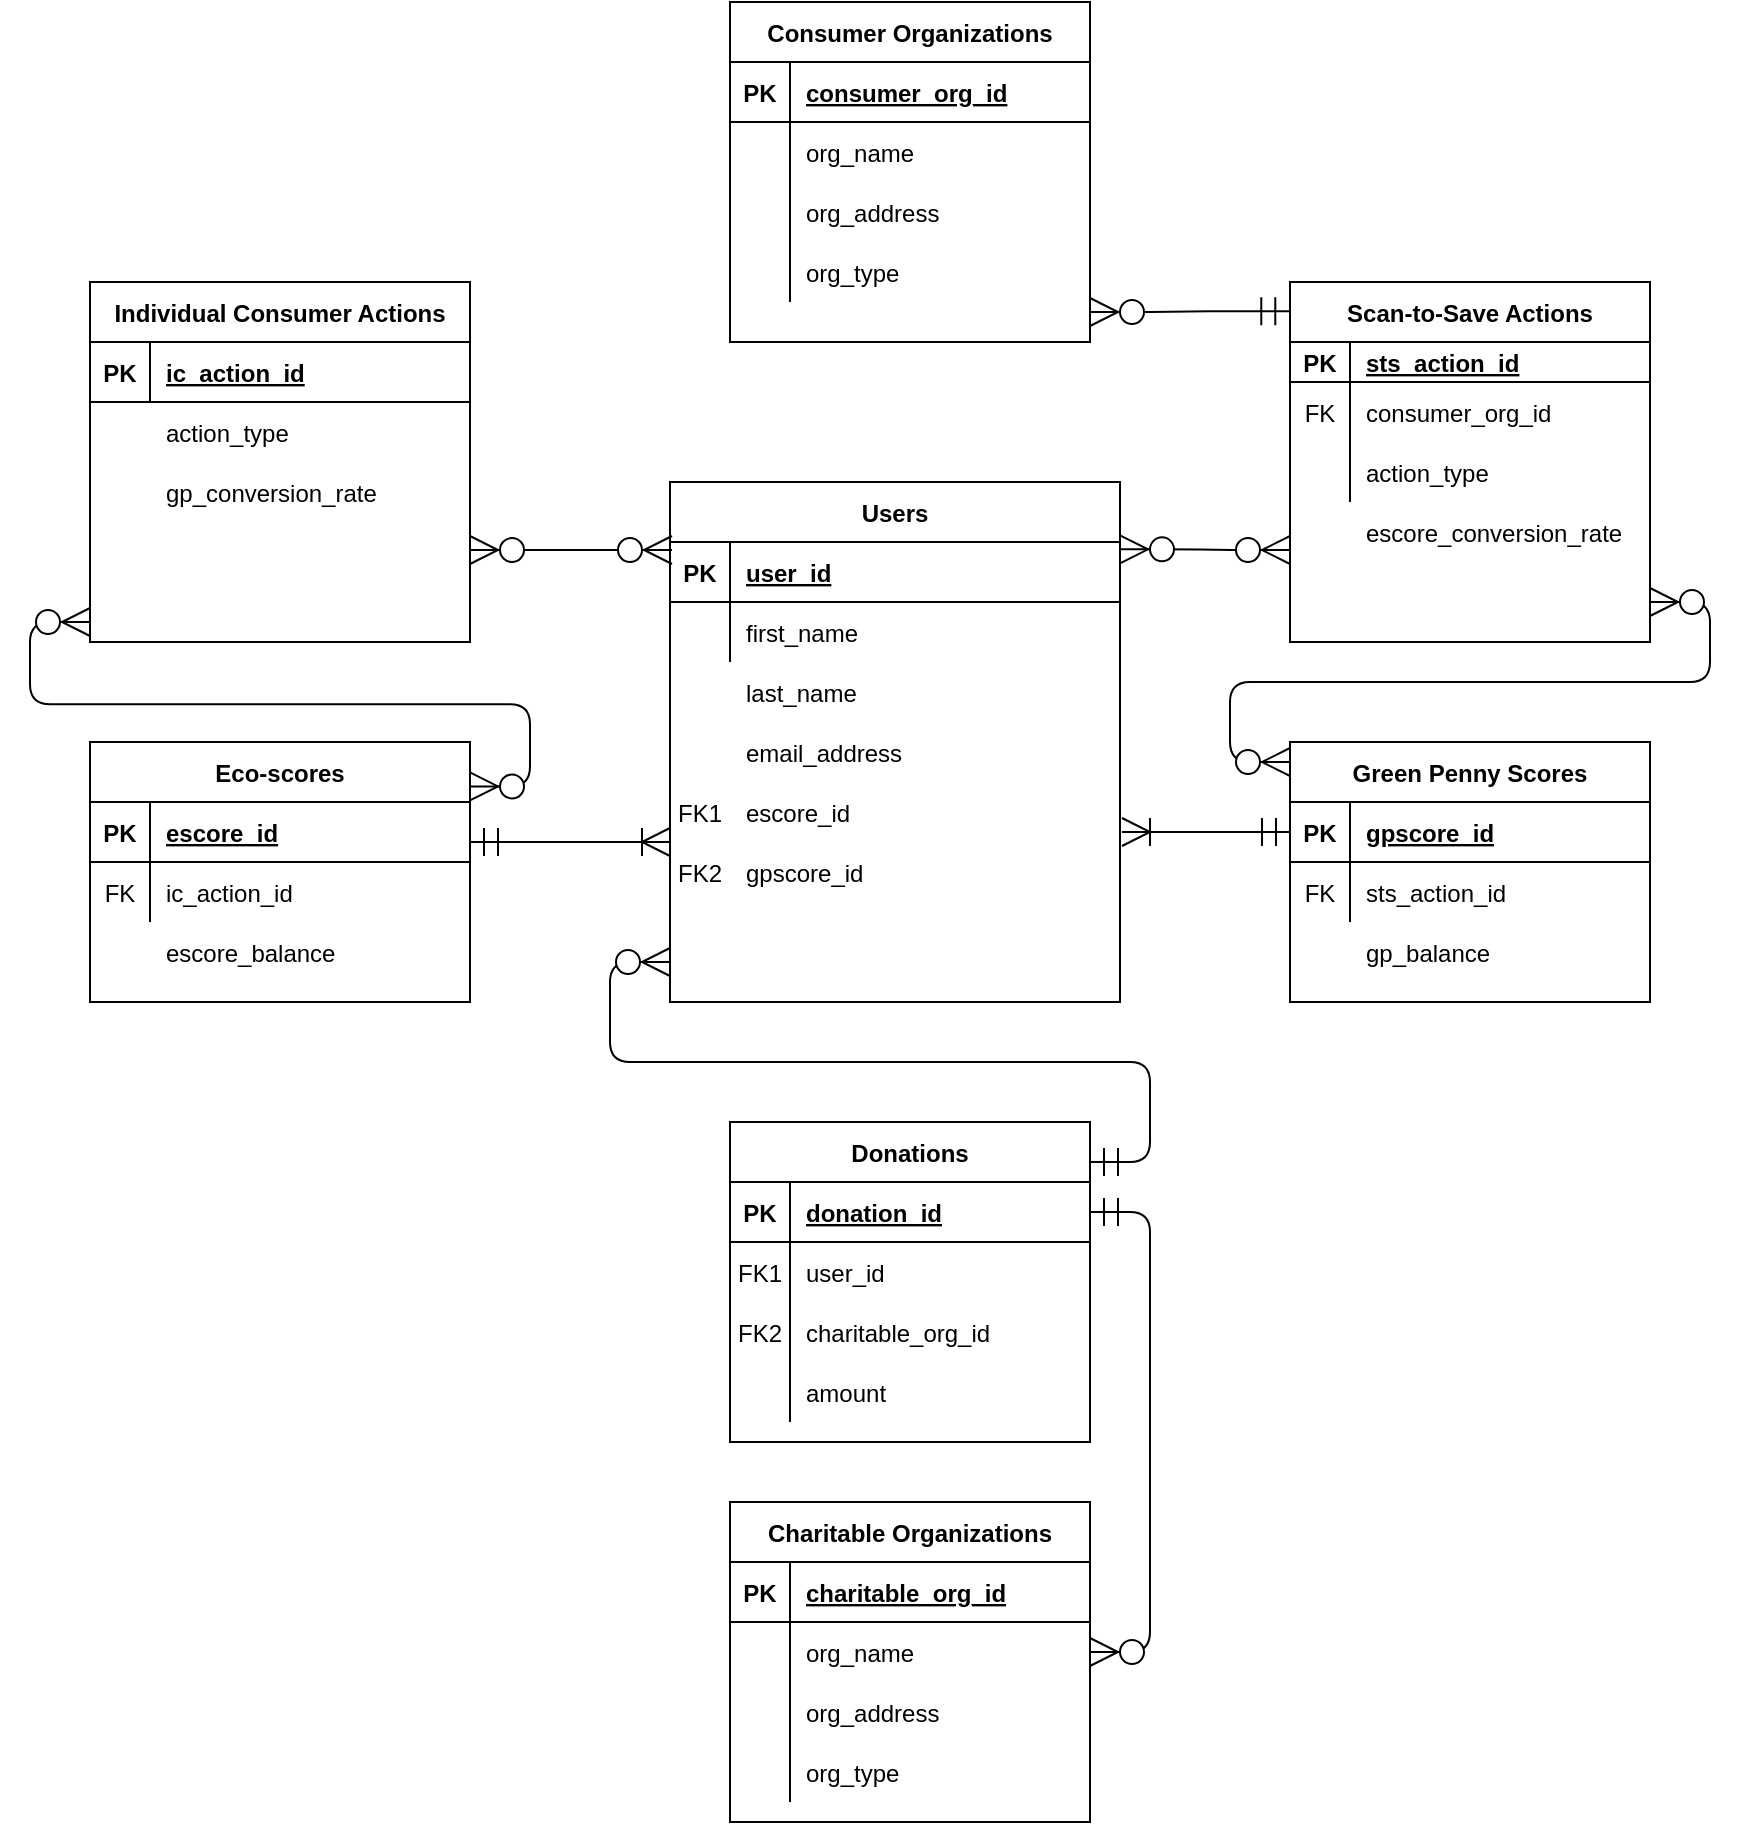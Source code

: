 <mxfile version="13.10.1" type="google"><diagram id="R2lEEEUBdFMjLlhIrx00" name="Page-1"><mxGraphModel dx="1038" dy="1648" grid="1" gridSize="10" guides="1" tooltips="1" connect="1" arrows="1" fold="1" page="1" pageScale="1" pageWidth="850" pageHeight="1100" math="0" shadow="0" extFonts="Permanent Marker^https://fonts.googleapis.com/css?family=Permanent+Marker"><root><mxCell id="0"/><mxCell id="1" parent="0"/><mxCell id="C-vyLk0tnHw3VtMMgP7b-2" value="Individual Consumer Actions" style="shape=table;startSize=30;container=1;collapsible=1;childLayout=tableLayout;fixedRows=1;rowLines=0;fontStyle=1;align=center;resizeLast=1;" parent="1" vertex="1"><mxGeometry x="60" y="-310" width="190" height="180" as="geometry"/></mxCell><mxCell id="C-vyLk0tnHw3VtMMgP7b-3" value="" style="shape=partialRectangle;collapsible=0;dropTarget=0;pointerEvents=0;fillColor=none;points=[[0,0.5],[1,0.5]];portConstraint=eastwest;top=0;left=0;right=0;bottom=1;" parent="C-vyLk0tnHw3VtMMgP7b-2" vertex="1"><mxGeometry y="30" width="190" height="30" as="geometry"/></mxCell><mxCell id="C-vyLk0tnHw3VtMMgP7b-4" value="PK" style="shape=partialRectangle;overflow=hidden;connectable=0;fillColor=none;top=0;left=0;bottom=0;right=0;fontStyle=1;" parent="C-vyLk0tnHw3VtMMgP7b-3" vertex="1"><mxGeometry width="30" height="30" as="geometry"/></mxCell><mxCell id="C-vyLk0tnHw3VtMMgP7b-5" value="ic_action_id" style="shape=partialRectangle;overflow=hidden;connectable=0;fillColor=none;top=0;left=0;bottom=0;right=0;align=left;spacingLeft=6;fontStyle=5;" parent="C-vyLk0tnHw3VtMMgP7b-3" vertex="1"><mxGeometry x="30" width="160" height="30" as="geometry"/></mxCell><mxCell id="C-vyLk0tnHw3VtMMgP7b-23" value="Users" style="shape=table;startSize=30;container=1;collapsible=1;childLayout=tableLayout;fixedRows=1;rowLines=0;fontStyle=1;align=center;resizeLast=1;" parent="1" vertex="1"><mxGeometry x="350" y="-210" width="225" height="260" as="geometry"/></mxCell><mxCell id="C-vyLk0tnHw3VtMMgP7b-24" value="" style="shape=partialRectangle;collapsible=0;dropTarget=0;pointerEvents=0;fillColor=none;points=[[0,0.5],[1,0.5]];portConstraint=eastwest;top=0;left=0;right=0;bottom=1;" parent="C-vyLk0tnHw3VtMMgP7b-23" vertex="1"><mxGeometry y="30" width="225" height="30" as="geometry"/></mxCell><mxCell id="C-vyLk0tnHw3VtMMgP7b-25" value="PK" style="shape=partialRectangle;overflow=hidden;connectable=0;fillColor=none;top=0;left=0;bottom=0;right=0;fontStyle=1;" parent="C-vyLk0tnHw3VtMMgP7b-24" vertex="1"><mxGeometry width="30" height="30" as="geometry"/></mxCell><mxCell id="C-vyLk0tnHw3VtMMgP7b-26" value="user_id" style="shape=partialRectangle;overflow=hidden;connectable=0;fillColor=none;top=0;left=0;bottom=0;right=0;align=left;spacingLeft=6;fontStyle=5;" parent="C-vyLk0tnHw3VtMMgP7b-24" vertex="1"><mxGeometry x="30" width="195" height="30" as="geometry"/></mxCell><mxCell id="C-vyLk0tnHw3VtMMgP7b-27" value="" style="shape=partialRectangle;collapsible=0;dropTarget=0;pointerEvents=0;fillColor=none;points=[[0,0.5],[1,0.5]];portConstraint=eastwest;top=0;left=0;right=0;bottom=0;" parent="C-vyLk0tnHw3VtMMgP7b-23" vertex="1"><mxGeometry y="60" width="225" height="30" as="geometry"/></mxCell><mxCell id="C-vyLk0tnHw3VtMMgP7b-28" value="" style="shape=partialRectangle;overflow=hidden;connectable=0;fillColor=none;top=0;left=0;bottom=0;right=0;" parent="C-vyLk0tnHw3VtMMgP7b-27" vertex="1"><mxGeometry width="30" height="30" as="geometry"/></mxCell><mxCell id="C-vyLk0tnHw3VtMMgP7b-29" value="first_name" style="shape=partialRectangle;overflow=hidden;connectable=0;fillColor=none;top=0;left=0;bottom=0;right=0;align=left;spacingLeft=6;" parent="C-vyLk0tnHw3VtMMgP7b-27" vertex="1"><mxGeometry x="30" width="195" height="30" as="geometry"/></mxCell><mxCell id="lPxpkaRWWjUkcuURW67v-16" value="Eco-scores" style="shape=table;startSize=30;container=1;collapsible=1;childLayout=tableLayout;fixedRows=1;rowLines=0;fontStyle=1;align=center;resizeLast=1;" parent="1" vertex="1"><mxGeometry x="60" y="-80" width="190" height="130" as="geometry"/></mxCell><mxCell id="lPxpkaRWWjUkcuURW67v-17" value="" style="shape=partialRectangle;collapsible=0;dropTarget=0;pointerEvents=0;fillColor=none;top=0;left=0;bottom=1;right=0;points=[[0,0.5],[1,0.5]];portConstraint=eastwest;" parent="lPxpkaRWWjUkcuURW67v-16" vertex="1"><mxGeometry y="30" width="190" height="30" as="geometry"/></mxCell><mxCell id="lPxpkaRWWjUkcuURW67v-18" value="PK" style="shape=partialRectangle;connectable=0;fillColor=none;top=0;left=0;bottom=0;right=0;fontStyle=1;overflow=hidden;" parent="lPxpkaRWWjUkcuURW67v-17" vertex="1"><mxGeometry width="30" height="30" as="geometry"/></mxCell><mxCell id="lPxpkaRWWjUkcuURW67v-19" value="escore_id" style="shape=partialRectangle;connectable=0;fillColor=none;top=0;left=0;bottom=0;right=0;align=left;spacingLeft=6;fontStyle=5;overflow=hidden;" parent="lPxpkaRWWjUkcuURW67v-17" vertex="1"><mxGeometry x="30" width="160" height="30" as="geometry"/></mxCell><mxCell id="lPxpkaRWWjUkcuURW67v-20" value="" style="shape=partialRectangle;collapsible=0;dropTarget=0;pointerEvents=0;fillColor=none;top=0;left=0;bottom=0;right=0;points=[[0,0.5],[1,0.5]];portConstraint=eastwest;" parent="lPxpkaRWWjUkcuURW67v-16" vertex="1"><mxGeometry y="60" width="190" height="30" as="geometry"/></mxCell><mxCell id="lPxpkaRWWjUkcuURW67v-21" value="FK" style="shape=partialRectangle;connectable=0;fillColor=none;top=0;left=0;bottom=0;right=0;editable=1;overflow=hidden;" parent="lPxpkaRWWjUkcuURW67v-20" vertex="1"><mxGeometry width="30" height="30" as="geometry"/></mxCell><mxCell id="lPxpkaRWWjUkcuURW67v-22" value="ic_action_id" style="shape=partialRectangle;connectable=0;fillColor=none;top=0;left=0;bottom=0;right=0;align=left;spacingLeft=6;overflow=hidden;" parent="lPxpkaRWWjUkcuURW67v-20" vertex="1"><mxGeometry x="30" width="160" height="30" as="geometry"/></mxCell><mxCell id="lPxpkaRWWjUkcuURW67v-30" value="" style="edgeStyle=entityRelationEdgeStyle;fontSize=12;html=1;endArrow=ERoneToMany;startArrow=ERmandOne;endSize=12;startSize=12;startFill=0;endFill=0;" parent="1" edge="1"><mxGeometry width="100" height="100" relative="1" as="geometry"><mxPoint x="250" y="-30" as="sourcePoint"/><mxPoint x="350" y="-30" as="targetPoint"/></mxGeometry></mxCell><mxCell id="lPxpkaRWWjUkcuURW67v-32" value="last_name" style="shape=partialRectangle;overflow=hidden;connectable=0;fillColor=none;top=0;left=0;bottom=0;right=0;align=left;spacingLeft=6;" parent="1" vertex="1"><mxGeometry x="380" y="-120" width="220" height="30" as="geometry"/></mxCell><mxCell id="lPxpkaRWWjUkcuURW67v-33" value="email_address" style="shape=partialRectangle;overflow=hidden;connectable=0;fillColor=none;top=0;left=0;bottom=0;right=0;align=left;spacingLeft=6;" parent="1" vertex="1"><mxGeometry x="380" y="-90" width="220" height="30" as="geometry"/></mxCell><mxCell id="lPxpkaRWWjUkcuURW67v-34" value="action_type" style="shape=partialRectangle;overflow=hidden;connectable=0;fillColor=none;top=0;left=0;bottom=0;right=0;align=left;spacingLeft=6;" parent="1" vertex="1"><mxGeometry x="90" y="-250" width="220" height="30" as="geometry"/></mxCell><mxCell id="lPxpkaRWWjUkcuURW67v-35" value="gp_conversion_rate" style="shape=partialRectangle;overflow=hidden;connectable=0;fillColor=none;top=0;left=0;bottom=0;right=0;align=left;spacingLeft=6;" parent="1" vertex="1"><mxGeometry x="90" y="-220" width="220" height="30" as="geometry"/></mxCell><mxCell id="lPxpkaRWWjUkcuURW67v-36" value="" style="shape=partialRectangle;overflow=hidden;connectable=0;fillColor=none;top=0;left=0;bottom=0;right=0;align=left;spacingLeft=6;" parent="1" vertex="1"><mxGeometry x="340" y="110" width="220" height="30" as="geometry"/></mxCell><mxCell id="lPxpkaRWWjUkcuURW67v-50" value="Donations" style="shape=table;startSize=30;container=1;collapsible=1;childLayout=tableLayout;fixedRows=1;rowLines=0;fontStyle=1;align=center;resizeLast=1;" parent="1" vertex="1"><mxGeometry x="380" y="110" width="180" height="160" as="geometry"/></mxCell><mxCell id="lPxpkaRWWjUkcuURW67v-51" value="" style="shape=partialRectangle;collapsible=0;dropTarget=0;pointerEvents=0;fillColor=none;top=0;left=0;bottom=1;right=0;points=[[0,0.5],[1,0.5]];portConstraint=eastwest;" parent="lPxpkaRWWjUkcuURW67v-50" vertex="1"><mxGeometry y="30" width="180" height="30" as="geometry"/></mxCell><mxCell id="lPxpkaRWWjUkcuURW67v-52" value="PK" style="shape=partialRectangle;connectable=0;fillColor=none;top=0;left=0;bottom=0;right=0;fontStyle=1;overflow=hidden;" parent="lPxpkaRWWjUkcuURW67v-51" vertex="1"><mxGeometry width="30" height="30" as="geometry"/></mxCell><mxCell id="lPxpkaRWWjUkcuURW67v-53" value="donation_id" style="shape=partialRectangle;connectable=0;fillColor=none;top=0;left=0;bottom=0;right=0;align=left;spacingLeft=6;fontStyle=5;overflow=hidden;" parent="lPxpkaRWWjUkcuURW67v-51" vertex="1"><mxGeometry x="30" width="150" height="30" as="geometry"/></mxCell><mxCell id="lPxpkaRWWjUkcuURW67v-54" value="" style="shape=partialRectangle;collapsible=0;dropTarget=0;pointerEvents=0;fillColor=none;top=0;left=0;bottom=0;right=0;points=[[0,0.5],[1,0.5]];portConstraint=eastwest;" parent="lPxpkaRWWjUkcuURW67v-50" vertex="1"><mxGeometry y="60" width="180" height="30" as="geometry"/></mxCell><mxCell id="lPxpkaRWWjUkcuURW67v-55" value="FK1" style="shape=partialRectangle;connectable=0;fillColor=none;top=0;left=0;bottom=0;right=0;editable=1;overflow=hidden;" parent="lPxpkaRWWjUkcuURW67v-54" vertex="1"><mxGeometry width="30" height="30" as="geometry"/></mxCell><mxCell id="lPxpkaRWWjUkcuURW67v-56" value="user_id" style="shape=partialRectangle;connectable=0;fillColor=none;top=0;left=0;bottom=0;right=0;align=left;spacingLeft=6;overflow=hidden;" parent="lPxpkaRWWjUkcuURW67v-54" vertex="1"><mxGeometry x="30" width="150" height="30" as="geometry"/></mxCell><mxCell id="lPxpkaRWWjUkcuURW67v-57" value="" style="shape=partialRectangle;collapsible=0;dropTarget=0;pointerEvents=0;fillColor=none;top=0;left=0;bottom=0;right=0;points=[[0,0.5],[1,0.5]];portConstraint=eastwest;" parent="lPxpkaRWWjUkcuURW67v-50" vertex="1"><mxGeometry y="90" width="180" height="30" as="geometry"/></mxCell><mxCell id="lPxpkaRWWjUkcuURW67v-58" value="FK2" style="shape=partialRectangle;connectable=0;fillColor=none;top=0;left=0;bottom=0;right=0;editable=1;overflow=hidden;" parent="lPxpkaRWWjUkcuURW67v-57" vertex="1"><mxGeometry width="30" height="30" as="geometry"/></mxCell><mxCell id="lPxpkaRWWjUkcuURW67v-59" value="charitable_org_id" style="shape=partialRectangle;connectable=0;fillColor=none;top=0;left=0;bottom=0;right=0;align=left;spacingLeft=6;overflow=hidden;" parent="lPxpkaRWWjUkcuURW67v-57" vertex="1"><mxGeometry x="30" width="150" height="30" as="geometry"/></mxCell><mxCell id="lPxpkaRWWjUkcuURW67v-60" value="" style="shape=partialRectangle;collapsible=0;dropTarget=0;pointerEvents=0;fillColor=none;top=0;left=0;bottom=0;right=0;points=[[0,0.5],[1,0.5]];portConstraint=eastwest;" parent="lPxpkaRWWjUkcuURW67v-50" vertex="1"><mxGeometry y="120" width="180" height="30" as="geometry"/></mxCell><mxCell id="lPxpkaRWWjUkcuURW67v-61" value="" style="shape=partialRectangle;connectable=0;fillColor=none;top=0;left=0;bottom=0;right=0;editable=1;overflow=hidden;" parent="lPxpkaRWWjUkcuURW67v-60" vertex="1"><mxGeometry width="30" height="30" as="geometry"/></mxCell><mxCell id="lPxpkaRWWjUkcuURW67v-62" value="amount" style="shape=partialRectangle;connectable=0;fillColor=none;top=0;left=0;bottom=0;right=0;align=left;spacingLeft=6;overflow=hidden;" parent="lPxpkaRWWjUkcuURW67v-60" vertex="1"><mxGeometry x="30" width="150" height="30" as="geometry"/></mxCell><mxCell id="lPxpkaRWWjUkcuURW67v-63" value="Charitable Organizations" style="shape=table;startSize=30;container=1;collapsible=1;childLayout=tableLayout;fixedRows=1;rowLines=0;fontStyle=1;align=center;resizeLast=1;" parent="1" vertex="1"><mxGeometry x="380" y="300" width="180" height="160" as="geometry"/></mxCell><mxCell id="lPxpkaRWWjUkcuURW67v-64" value="" style="shape=partialRectangle;collapsible=0;dropTarget=0;pointerEvents=0;fillColor=none;top=0;left=0;bottom=1;right=0;points=[[0,0.5],[1,0.5]];portConstraint=eastwest;" parent="lPxpkaRWWjUkcuURW67v-63" vertex="1"><mxGeometry y="30" width="180" height="30" as="geometry"/></mxCell><mxCell id="lPxpkaRWWjUkcuURW67v-65" value="PK" style="shape=partialRectangle;connectable=0;fillColor=none;top=0;left=0;bottom=0;right=0;fontStyle=1;overflow=hidden;" parent="lPxpkaRWWjUkcuURW67v-64" vertex="1"><mxGeometry width="30" height="30" as="geometry"/></mxCell><mxCell id="lPxpkaRWWjUkcuURW67v-66" value="charitable_org_id" style="shape=partialRectangle;connectable=0;fillColor=none;top=0;left=0;bottom=0;right=0;align=left;spacingLeft=6;fontStyle=5;overflow=hidden;" parent="lPxpkaRWWjUkcuURW67v-64" vertex="1"><mxGeometry x="30" width="150" height="30" as="geometry"/></mxCell><mxCell id="lPxpkaRWWjUkcuURW67v-67" value="" style="shape=partialRectangle;collapsible=0;dropTarget=0;pointerEvents=0;fillColor=none;top=0;left=0;bottom=0;right=0;points=[[0,0.5],[1,0.5]];portConstraint=eastwest;" parent="lPxpkaRWWjUkcuURW67v-63" vertex="1"><mxGeometry y="60" width="180" height="30" as="geometry"/></mxCell><mxCell id="lPxpkaRWWjUkcuURW67v-68" value="" style="shape=partialRectangle;connectable=0;fillColor=none;top=0;left=0;bottom=0;right=0;editable=1;overflow=hidden;" parent="lPxpkaRWWjUkcuURW67v-67" vertex="1"><mxGeometry width="30" height="30" as="geometry"/></mxCell><mxCell id="lPxpkaRWWjUkcuURW67v-69" value="org_name" style="shape=partialRectangle;connectable=0;fillColor=none;top=0;left=0;bottom=0;right=0;align=left;spacingLeft=6;overflow=hidden;" parent="lPxpkaRWWjUkcuURW67v-67" vertex="1"><mxGeometry x="30" width="150" height="30" as="geometry"/></mxCell><mxCell id="lPxpkaRWWjUkcuURW67v-70" value="" style="shape=partialRectangle;collapsible=0;dropTarget=0;pointerEvents=0;fillColor=none;top=0;left=0;bottom=0;right=0;points=[[0,0.5],[1,0.5]];portConstraint=eastwest;" parent="lPxpkaRWWjUkcuURW67v-63" vertex="1"><mxGeometry y="90" width="180" height="30" as="geometry"/></mxCell><mxCell id="lPxpkaRWWjUkcuURW67v-71" value="" style="shape=partialRectangle;connectable=0;fillColor=none;top=0;left=0;bottom=0;right=0;editable=1;overflow=hidden;" parent="lPxpkaRWWjUkcuURW67v-70" vertex="1"><mxGeometry width="30" height="30" as="geometry"/></mxCell><mxCell id="lPxpkaRWWjUkcuURW67v-72" value="org_address" style="shape=partialRectangle;connectable=0;fillColor=none;top=0;left=0;bottom=0;right=0;align=left;spacingLeft=6;overflow=hidden;" parent="lPxpkaRWWjUkcuURW67v-70" vertex="1"><mxGeometry x="30" width="150" height="30" as="geometry"/></mxCell><mxCell id="lPxpkaRWWjUkcuURW67v-73" value="" style="shape=partialRectangle;collapsible=0;dropTarget=0;pointerEvents=0;fillColor=none;top=0;left=0;bottom=0;right=0;points=[[0,0.5],[1,0.5]];portConstraint=eastwest;" parent="lPxpkaRWWjUkcuURW67v-63" vertex="1"><mxGeometry y="120" width="180" height="30" as="geometry"/></mxCell><mxCell id="lPxpkaRWWjUkcuURW67v-74" value="" style="shape=partialRectangle;connectable=0;fillColor=none;top=0;left=0;bottom=0;right=0;editable=1;overflow=hidden;" parent="lPxpkaRWWjUkcuURW67v-73" vertex="1"><mxGeometry width="30" height="30" as="geometry"/></mxCell><mxCell id="lPxpkaRWWjUkcuURW67v-75" value="org_type" style="shape=partialRectangle;connectable=0;fillColor=none;top=0;left=0;bottom=0;right=0;align=left;spacingLeft=6;overflow=hidden;" parent="lPxpkaRWWjUkcuURW67v-73" vertex="1"><mxGeometry x="30" width="150" height="30" as="geometry"/></mxCell><mxCell id="lPxpkaRWWjUkcuURW67v-78" value="Consumer Organizations" style="shape=table;startSize=30;container=1;collapsible=1;childLayout=tableLayout;fixedRows=1;rowLines=0;fontStyle=1;align=center;resizeLast=1;" parent="1" vertex="1"><mxGeometry x="380" y="-450" width="180" height="170" as="geometry"/></mxCell><mxCell id="lPxpkaRWWjUkcuURW67v-79" value="" style="shape=partialRectangle;collapsible=0;dropTarget=0;pointerEvents=0;fillColor=none;top=0;left=0;bottom=1;right=0;points=[[0,0.5],[1,0.5]];portConstraint=eastwest;" parent="lPxpkaRWWjUkcuURW67v-78" vertex="1"><mxGeometry y="30" width="180" height="30" as="geometry"/></mxCell><mxCell id="lPxpkaRWWjUkcuURW67v-80" value="PK" style="shape=partialRectangle;connectable=0;fillColor=none;top=0;left=0;bottom=0;right=0;fontStyle=1;overflow=hidden;" parent="lPxpkaRWWjUkcuURW67v-79" vertex="1"><mxGeometry width="30" height="30" as="geometry"/></mxCell><mxCell id="lPxpkaRWWjUkcuURW67v-81" value="consumer_org_id" style="shape=partialRectangle;connectable=0;fillColor=none;top=0;left=0;bottom=0;right=0;align=left;spacingLeft=6;fontStyle=5;overflow=hidden;" parent="lPxpkaRWWjUkcuURW67v-79" vertex="1"><mxGeometry x="30" width="150" height="30" as="geometry"/></mxCell><mxCell id="lPxpkaRWWjUkcuURW67v-82" value="" style="shape=partialRectangle;collapsible=0;dropTarget=0;pointerEvents=0;fillColor=none;top=0;left=0;bottom=0;right=0;points=[[0,0.5],[1,0.5]];portConstraint=eastwest;" parent="lPxpkaRWWjUkcuURW67v-78" vertex="1"><mxGeometry y="60" width="180" height="30" as="geometry"/></mxCell><mxCell id="lPxpkaRWWjUkcuURW67v-83" value="" style="shape=partialRectangle;connectable=0;fillColor=none;top=0;left=0;bottom=0;right=0;editable=1;overflow=hidden;" parent="lPxpkaRWWjUkcuURW67v-82" vertex="1"><mxGeometry width="30" height="30" as="geometry"/></mxCell><mxCell id="lPxpkaRWWjUkcuURW67v-84" value="org_name" style="shape=partialRectangle;connectable=1;fillColor=none;top=0;left=0;bottom=0;right=0;align=left;spacingLeft=6;overflow=hidden;movable=0;resizable=0;rotatable=0;deletable=0;editable=0;" parent="lPxpkaRWWjUkcuURW67v-82" vertex="1"><mxGeometry x="30" width="150" height="30" as="geometry"/></mxCell><mxCell id="lPxpkaRWWjUkcuURW67v-85" value="" style="shape=partialRectangle;collapsible=0;dropTarget=0;pointerEvents=0;fillColor=none;top=0;left=0;bottom=0;right=0;points=[[0,0.5],[1,0.5]];portConstraint=eastwest;" parent="lPxpkaRWWjUkcuURW67v-78" vertex="1"><mxGeometry y="90" width="180" height="30" as="geometry"/></mxCell><mxCell id="lPxpkaRWWjUkcuURW67v-86" value="" style="shape=partialRectangle;connectable=0;fillColor=none;top=0;left=0;bottom=0;right=0;editable=1;overflow=hidden;" parent="lPxpkaRWWjUkcuURW67v-85" vertex="1"><mxGeometry width="30" height="30" as="geometry"/></mxCell><mxCell id="lPxpkaRWWjUkcuURW67v-87" value="org_address" style="shape=partialRectangle;connectable=0;fillColor=none;top=0;left=0;bottom=0;right=0;align=left;spacingLeft=6;overflow=hidden;" parent="lPxpkaRWWjUkcuURW67v-85" vertex="1"><mxGeometry x="30" width="150" height="30" as="geometry"/></mxCell><mxCell id="lPxpkaRWWjUkcuURW67v-88" value="" style="shape=partialRectangle;collapsible=0;dropTarget=0;pointerEvents=0;fillColor=none;top=0;left=0;bottom=0;right=0;points=[[0,0.5],[1,0.5]];portConstraint=eastwest;" parent="lPxpkaRWWjUkcuURW67v-78" vertex="1"><mxGeometry y="120" width="180" height="30" as="geometry"/></mxCell><mxCell id="lPxpkaRWWjUkcuURW67v-89" value="" style="shape=partialRectangle;connectable=0;fillColor=none;top=0;left=0;bottom=0;right=0;editable=1;overflow=hidden;" parent="lPxpkaRWWjUkcuURW67v-88" vertex="1"><mxGeometry width="30" height="30" as="geometry"/></mxCell><mxCell id="lPxpkaRWWjUkcuURW67v-90" value="org_type" style="shape=partialRectangle;connectable=0;fillColor=none;top=0;left=0;bottom=0;right=0;align=left;spacingLeft=6;overflow=hidden;" parent="lPxpkaRWWjUkcuURW67v-88" vertex="1"><mxGeometry x="30" width="150" height="30" as="geometry"/></mxCell><mxCell id="lPxpkaRWWjUkcuURW67v-97" value="" style="edgeStyle=entityRelationEdgeStyle;fontSize=12;html=1;endArrow=ERzeroToMany;endFill=1;startArrow=ERmandOne;endSize=12;startSize=12;startFill=0;" parent="1" source="lPxpkaRWWjUkcuURW67v-51" target="lPxpkaRWWjUkcuURW67v-67" edge="1"><mxGeometry width="100" height="100" relative="1" as="geometry"><mxPoint x="1050" y="380" as="sourcePoint"/><mxPoint x="1130" y="380" as="targetPoint"/></mxGeometry></mxCell><mxCell id="y7PTCSCepY0Dr7Vrvf64-6" value="Scan-to-Save Actions" style="shape=table;startSize=30;container=1;collapsible=1;childLayout=tableLayout;fixedRows=1;rowLines=0;fontStyle=1;align=center;resizeLast=1;movable=1;resizable=1;rotatable=1;deletable=1;editable=1;connectable=1;" parent="1" vertex="1"><mxGeometry x="660" y="-310" width="180" height="180" as="geometry"/></mxCell><mxCell id="y7PTCSCepY0Dr7Vrvf64-7" value="" style="shape=partialRectangle;collapsible=0;dropTarget=0;pointerEvents=0;fillColor=none;top=0;left=0;bottom=1;right=0;points=[[0,0.5],[1,0.5]];portConstraint=eastwest;" parent="y7PTCSCepY0Dr7Vrvf64-6" vertex="1"><mxGeometry y="30" width="180" height="20" as="geometry"/></mxCell><mxCell id="y7PTCSCepY0Dr7Vrvf64-8" value="PK" style="shape=partialRectangle;connectable=0;fillColor=none;top=0;left=0;bottom=0;right=0;fontStyle=1;overflow=hidden;" parent="y7PTCSCepY0Dr7Vrvf64-7" vertex="1"><mxGeometry width="30" height="20" as="geometry"/></mxCell><mxCell id="y7PTCSCepY0Dr7Vrvf64-9" value="sts_action_id" style="shape=partialRectangle;connectable=0;fillColor=none;top=0;left=0;bottom=0;right=0;align=left;spacingLeft=6;fontStyle=5;overflow=hidden;" parent="y7PTCSCepY0Dr7Vrvf64-7" vertex="1"><mxGeometry x="30" width="150" height="20" as="geometry"/></mxCell><mxCell id="y7PTCSCepY0Dr7Vrvf64-13" value="" style="shape=partialRectangle;collapsible=0;dropTarget=0;pointerEvents=0;fillColor=none;top=0;left=0;bottom=0;right=0;points=[[0,0.5],[1,0.5]];portConstraint=eastwest;" parent="y7PTCSCepY0Dr7Vrvf64-6" vertex="1"><mxGeometry y="50" width="180" height="30" as="geometry"/></mxCell><mxCell id="y7PTCSCepY0Dr7Vrvf64-14" value="FK" style="shape=partialRectangle;connectable=0;fillColor=none;top=0;left=0;bottom=0;right=0;editable=1;overflow=hidden;" parent="y7PTCSCepY0Dr7Vrvf64-13" vertex="1"><mxGeometry width="30" height="30" as="geometry"/></mxCell><mxCell id="y7PTCSCepY0Dr7Vrvf64-15" value="consumer_org_id" style="shape=partialRectangle;connectable=0;fillColor=none;top=0;left=0;bottom=0;right=0;align=left;spacingLeft=6;overflow=hidden;" parent="y7PTCSCepY0Dr7Vrvf64-13" vertex="1"><mxGeometry x="30" width="150" height="30" as="geometry"/></mxCell><mxCell id="y7PTCSCepY0Dr7Vrvf64-10" value="" style="shape=partialRectangle;collapsible=0;dropTarget=0;pointerEvents=0;fillColor=none;top=0;left=0;bottom=0;right=0;points=[[0,0.5],[1,0.5]];portConstraint=eastwest;" parent="y7PTCSCepY0Dr7Vrvf64-6" vertex="1"><mxGeometry y="80" width="180" height="30" as="geometry"/></mxCell><mxCell id="y7PTCSCepY0Dr7Vrvf64-11" value="" style="shape=partialRectangle;connectable=0;fillColor=none;top=0;left=0;bottom=0;right=0;editable=1;overflow=hidden;" parent="y7PTCSCepY0Dr7Vrvf64-10" vertex="1"><mxGeometry width="30" height="30" as="geometry"/></mxCell><mxCell id="y7PTCSCepY0Dr7Vrvf64-12" value="action_type" style="shape=partialRectangle;connectable=0;fillColor=none;top=0;left=0;bottom=0;right=0;align=left;spacingLeft=6;overflow=hidden;" parent="y7PTCSCepY0Dr7Vrvf64-10" vertex="1"><mxGeometry x="30" width="150" height="30" as="geometry"/></mxCell><mxCell id="y7PTCSCepY0Dr7Vrvf64-19" value="escore_conversion_rate" style="shape=partialRectangle;connectable=0;fillColor=none;top=0;left=0;bottom=0;right=0;align=left;spacingLeft=6;overflow=hidden;" parent="1" vertex="1"><mxGeometry x="690" y="-200" width="150" height="30" as="geometry"/></mxCell><mxCell id="y7PTCSCepY0Dr7Vrvf64-20" value="escore_balance" style="shape=partialRectangle;connectable=0;fillColor=none;top=0;left=0;bottom=0;right=0;align=left;spacingLeft=6;overflow=hidden;" parent="1" vertex="1"><mxGeometry x="90" y="10" width="150" height="30" as="geometry"/></mxCell><mxCell id="y7PTCSCepY0Dr7Vrvf64-21" value="gp_balance" style="shape=partialRectangle;connectable=0;fillColor=none;top=0;left=0;bottom=0;right=0;align=left;spacingLeft=6;overflow=hidden;" parent="1" vertex="1"><mxGeometry x="690" y="10" width="150" height="30" as="geometry"/></mxCell><mxCell id="y7PTCSCepY0Dr7Vrvf64-23" value="" style="edgeStyle=entityRelationEdgeStyle;fontSize=12;html=1;endArrow=ERzeroToMany;endFill=1;startArrow=ERzeroToMany;endSize=12;startSize=12;exitX=1;exitY=0.122;exitDx=0;exitDy=0;exitPerimeter=0;" parent="1" source="C-vyLk0tnHw3VtMMgP7b-24" edge="1"><mxGeometry width="100" height="100" relative="1" as="geometry"><mxPoint x="460" y="110" as="sourcePoint"/><mxPoint x="660" y="-176" as="targetPoint"/></mxGeometry></mxCell><mxCell id="XjjeQ6kCgfQ3IAktxjI6-2" value="" style="edgeStyle=entityRelationEdgeStyle;fontSize=12;html=1;endArrow=ERzeroToMany;endFill=1;startArrow=ERzeroToMany;endSize=12;startSize=12;" edge="1" parent="1"><mxGeometry width="100" height="100" relative="1" as="geometry"><mxPoint x="250" y="-176" as="sourcePoint"/><mxPoint x="351" y="-176" as="targetPoint"/></mxGeometry></mxCell><mxCell id="XjjeQ6kCgfQ3IAktxjI6-3" value="" style="edgeStyle=entityRelationEdgeStyle;fontSize=12;html=1;endArrow=ERzeroToMany;endFill=1;startArrow=ERzeroToMany;endSize=12;startSize=12;exitX=1;exitY=0.171;exitDx=0;exitDy=0;exitPerimeter=0;" edge="1" parent="1" source="lPxpkaRWWjUkcuURW67v-16"><mxGeometry width="100" height="100" relative="1" as="geometry"><mxPoint x="250" y="-10" as="sourcePoint"/><mxPoint x="60" y="-140" as="targetPoint"/></mxGeometry></mxCell><mxCell id="XjjeQ6kCgfQ3IAktxjI6-4" value="" style="edgeStyle=entityRelationEdgeStyle;fontSize=12;html=1;endArrow=ERmandOne;startArrow=ERoneToMany;endSize=12;startSize=12;startFill=0;endFill=0;entryX=0;entryY=0.5;entryDx=0;entryDy=0;" edge="1" parent="1" target="lPxpkaRWWjUkcuURW67v-4"><mxGeometry width="100" height="100" relative="1" as="geometry"><mxPoint x="576" y="-35" as="sourcePoint"/><mxPoint x="660" y="-31" as="targetPoint"/></mxGeometry></mxCell><mxCell id="lPxpkaRWWjUkcuURW67v-3" value="Green Penny Scores" style="shape=table;startSize=30;container=1;collapsible=1;childLayout=tableLayout;fixedRows=1;rowLines=0;fontStyle=1;align=center;resizeLast=1;" parent="1" vertex="1"><mxGeometry x="660" y="-80" width="180" height="130" as="geometry"/></mxCell><mxCell id="lPxpkaRWWjUkcuURW67v-4" value="" style="shape=partialRectangle;collapsible=0;dropTarget=0;pointerEvents=0;fillColor=none;top=0;left=0;bottom=1;right=0;points=[[0,0.5],[1,0.5]];portConstraint=eastwest;" parent="lPxpkaRWWjUkcuURW67v-3" vertex="1"><mxGeometry y="30" width="180" height="30" as="geometry"/></mxCell><mxCell id="lPxpkaRWWjUkcuURW67v-5" value="PK" style="shape=partialRectangle;connectable=0;fillColor=none;top=0;left=0;bottom=0;right=0;fontStyle=1;overflow=hidden;" parent="lPxpkaRWWjUkcuURW67v-4" vertex="1"><mxGeometry width="30" height="30" as="geometry"/></mxCell><mxCell id="lPxpkaRWWjUkcuURW67v-6" value="gpscore_id" style="shape=partialRectangle;connectable=0;fillColor=none;top=0;left=0;bottom=0;right=0;align=left;spacingLeft=6;fontStyle=5;overflow=hidden;" parent="lPxpkaRWWjUkcuURW67v-4" vertex="1"><mxGeometry x="30" width="150" height="30" as="geometry"/></mxCell><mxCell id="lPxpkaRWWjUkcuURW67v-7" value="" style="shape=partialRectangle;collapsible=0;dropTarget=0;pointerEvents=0;fillColor=none;top=0;left=0;bottom=0;right=0;points=[[0,0.5],[1,0.5]];portConstraint=eastwest;" parent="lPxpkaRWWjUkcuURW67v-3" vertex="1"><mxGeometry y="60" width="180" height="30" as="geometry"/></mxCell><mxCell id="lPxpkaRWWjUkcuURW67v-8" value="FK" style="shape=partialRectangle;connectable=0;fillColor=none;top=0;left=0;bottom=0;right=0;editable=1;overflow=hidden;" parent="lPxpkaRWWjUkcuURW67v-7" vertex="1"><mxGeometry width="30" height="30" as="geometry"/></mxCell><mxCell id="lPxpkaRWWjUkcuURW67v-9" value="sts_action_id" style="shape=partialRectangle;connectable=0;fillColor=none;top=0;left=0;bottom=0;right=0;align=left;spacingLeft=6;overflow=hidden;" parent="lPxpkaRWWjUkcuURW67v-7" vertex="1"><mxGeometry x="30" width="150" height="30" as="geometry"/></mxCell><mxCell id="XjjeQ6kCgfQ3IAktxjI6-7" value="" style="edgeStyle=entityRelationEdgeStyle;fontSize=12;html=1;endArrow=ERzeroToMany;endFill=1;startArrow=ERzeroToMany;endSize=12;startSize=12;" edge="1" parent="1"><mxGeometry width="100" height="100" relative="1" as="geometry"><mxPoint x="840" y="-150" as="sourcePoint"/><mxPoint x="660" y="-70" as="targetPoint"/></mxGeometry></mxCell><mxCell id="XjjeQ6kCgfQ3IAktxjI6-8" value="" style="edgeStyle=entityRelationEdgeStyle;fontSize=12;html=1;endArrow=ERzeroToMany;startArrow=ERmandOne;endSize=12;startSize=12;" edge="1" parent="1"><mxGeometry width="100" height="100" relative="1" as="geometry"><mxPoint x="560" y="130" as="sourcePoint"/><mxPoint x="350" y="30" as="targetPoint"/></mxGeometry></mxCell><mxCell id="XjjeQ6kCgfQ3IAktxjI6-9" value="escore_id" style="shape=partialRectangle;overflow=hidden;connectable=0;fillColor=none;top=0;left=0;bottom=0;right=0;align=left;spacingLeft=6;" vertex="1" parent="1"><mxGeometry x="380" y="-60" width="220" height="30" as="geometry"/></mxCell><mxCell id="XjjeQ6kCgfQ3IAktxjI6-10" value="gpscore_id" style="shape=partialRectangle;overflow=hidden;connectable=0;fillColor=none;top=0;left=0;bottom=0;right=0;align=left;spacingLeft=6;" vertex="1" parent="1"><mxGeometry x="380" y="-30" width="220" height="30" as="geometry"/></mxCell><mxCell id="XjjeQ6kCgfQ3IAktxjI6-11" value="FK1" style="shape=partialRectangle;overflow=hidden;connectable=0;fillColor=none;top=0;left=0;bottom=0;right=0;fontStyle=0;" vertex="1" parent="1"><mxGeometry x="350" y="-60" width="30" height="30" as="geometry"/></mxCell><mxCell id="XjjeQ6kCgfQ3IAktxjI6-12" value="FK2" style="shape=partialRectangle;overflow=hidden;connectable=0;fillColor=none;top=0;left=0;bottom=0;right=0;fontStyle=0;" vertex="1" parent="1"><mxGeometry x="350" y="-30" width="30" height="30" as="geometry"/></mxCell><mxCell id="XjjeQ6kCgfQ3IAktxjI6-13" value="" style="edgeStyle=entityRelationEdgeStyle;fontSize=12;html=1;endArrow=ERmandOne;startArrow=ERzeroToMany;endSize=12;startSize=12;entryX=-0.002;entryY=0.081;entryDx=0;entryDy=0;entryPerimeter=0;startFill=1;endFill=0;" edge="1" parent="1" target="y7PTCSCepY0Dr7Vrvf64-6"><mxGeometry width="100" height="100" relative="1" as="geometry"><mxPoint x="560" y="-295" as="sourcePoint"/><mxPoint x="590" y="-280" as="targetPoint"/></mxGeometry></mxCell></root></mxGraphModel></diagram></mxfile>